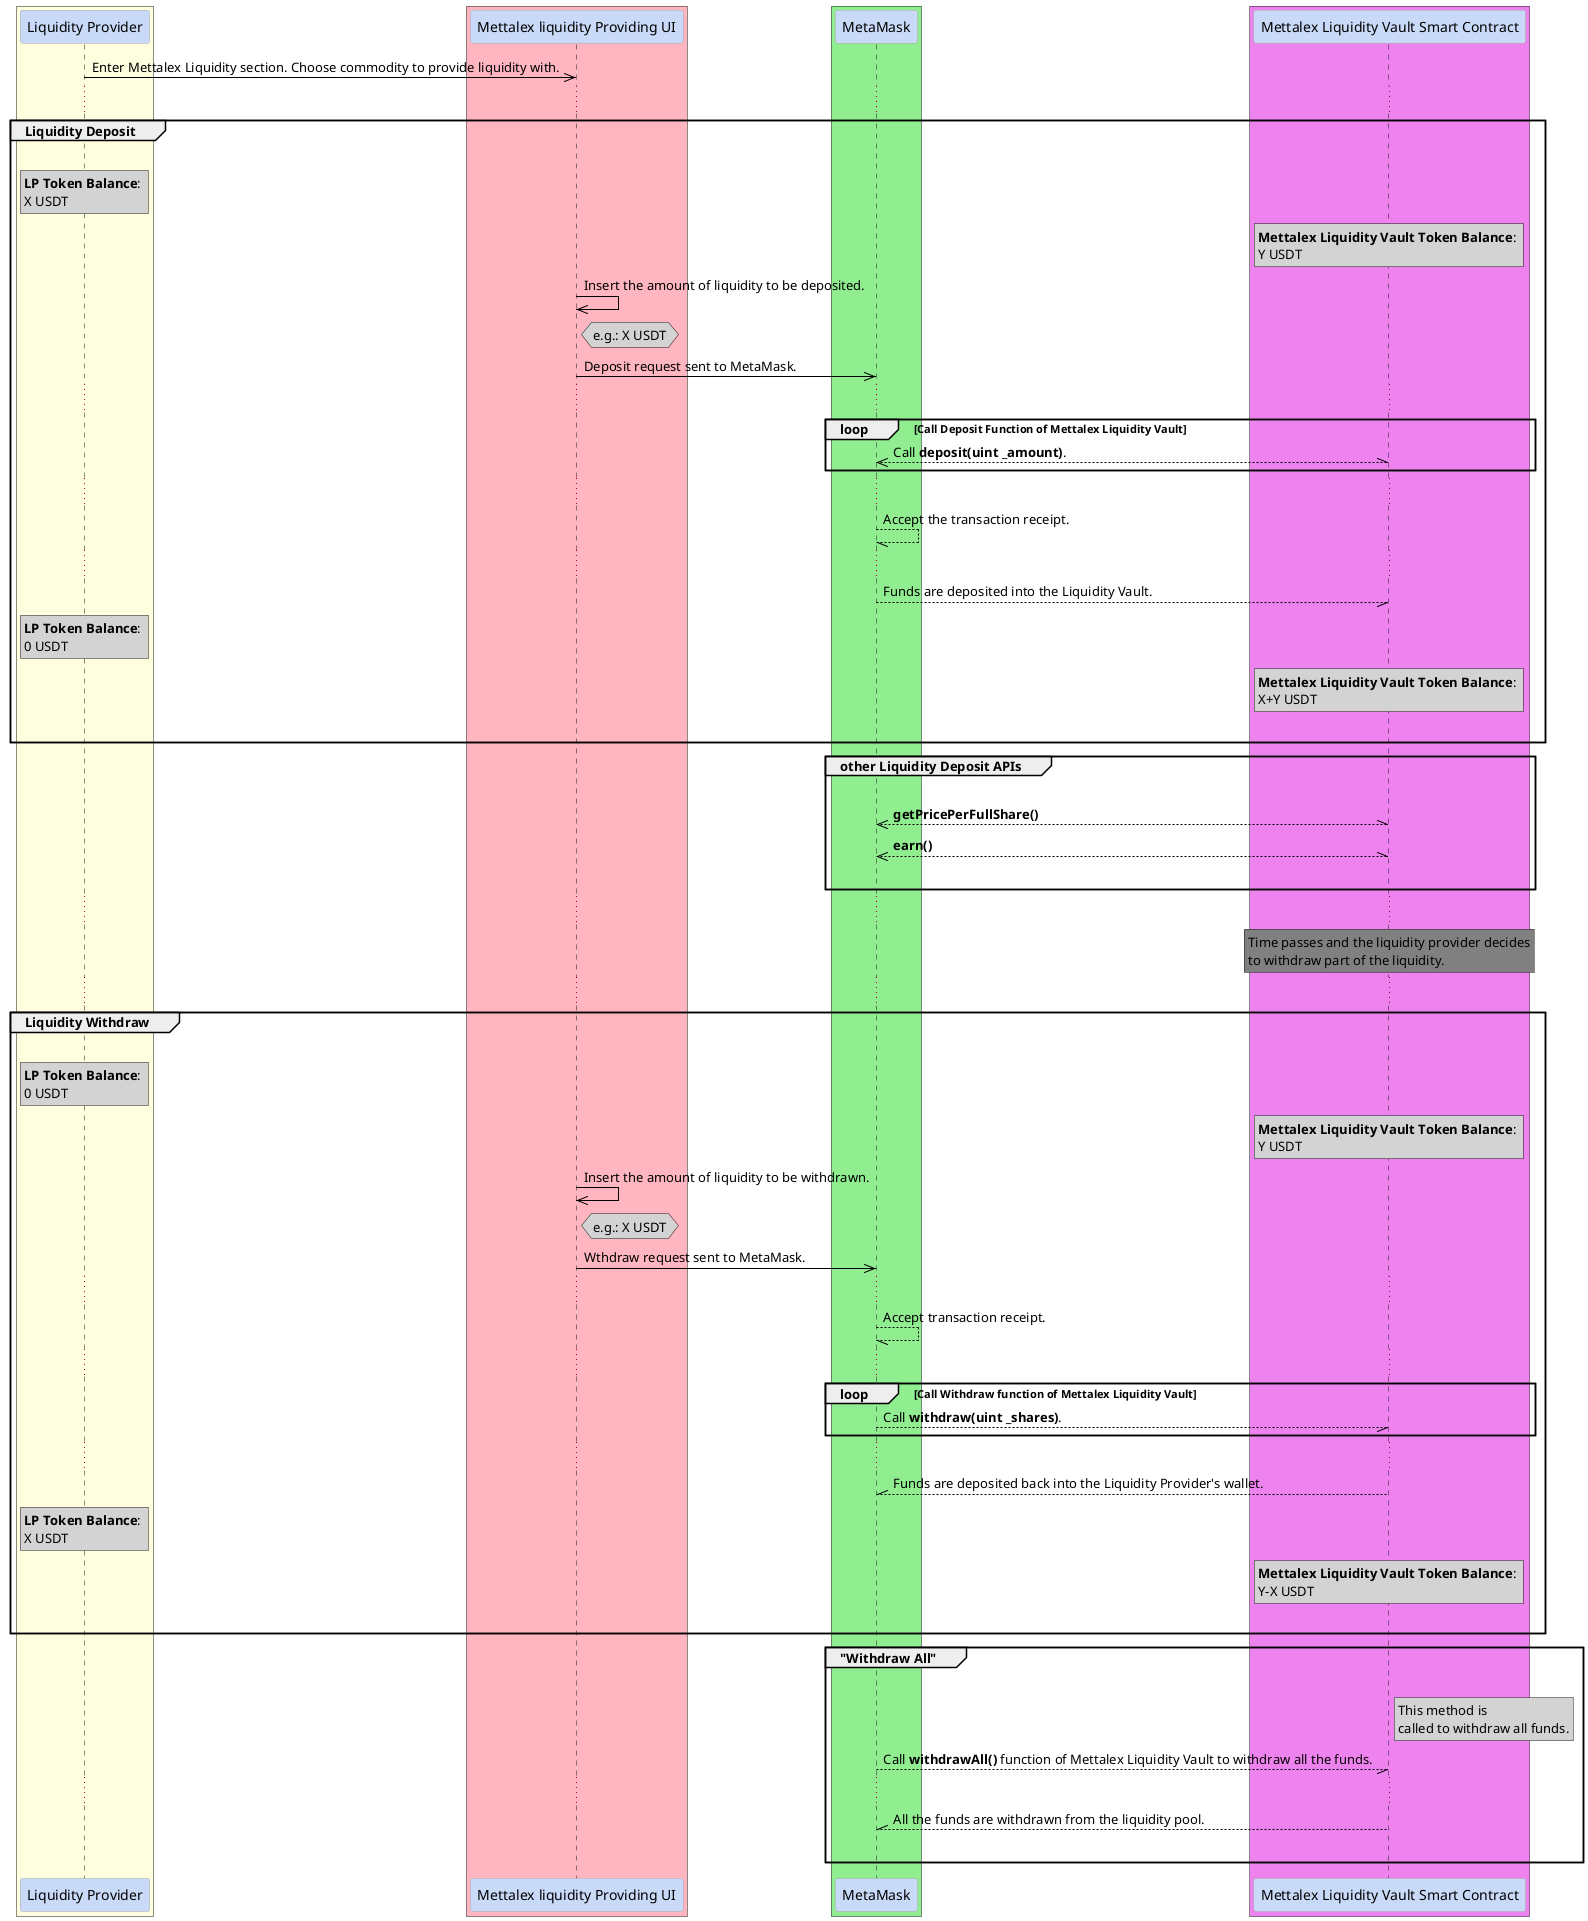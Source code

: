 @startuml
skinparam {
ParticipantBorderColor DarkGray
ParticipantBackgroundColor #c9daf8
ArrowColor Black
}

box #lightyellow
participant "Liquidity Provider" as LP

end box

box #lightpink
participant "Mettalex liquidity Providing UI" as LPUI

end box

box #lightgreen
participant "MetaMask" as MM

end box

box #violet
participant "Mettalex Liquidity Vault Smart Contract" as LVSC

end box

LP ->> LPUI: Enter Mettalex Liquidity section. Choose commodity to provide liquidity with.
...
group Liquidity Deposit
|||
rnote over LP #lightgrey: **LP Token Balance**: \nX USDT
rnote over LVSC #lightgrey: **Mettalex Liquidity Vault Token Balance**: \nY USDT
LPUI ->> LPUI: Insert the amount of liquidity to be deposited.
hnote right of LPUI #lightgrey: e.g.: X USDT


LPUI ->> MM: Deposit request sent to MetaMask.
...
loop Call Deposit Function of Mettalex Liquidity Vault
MM //--\\ LVSC: Call **deposit(uint _amount)**.

end
...

MM --// MM: Accept the transaction receipt.
...
MM --// LVSC:  Funds are deposited into the Liquidity Vault.
rnote over LP #lightgrey: **LP Token Balance**: \n0 USDT
rnote over LVSC #lightgrey: **Mettalex Liquidity Vault Token Balance**: \nX+Y USDT
|||
end
group other Liquidity Deposit APIs
|||
MM //--\\ LVSC: **getPricePerFullShare()**

MM //--\\ LVSC: **earn()**
|||
end
...
rnote over LVSC #grey: Time passes and the liquidity provider decides\nto withdraw part of the liquidity.
...
group Liquidity Withdraw
|||
rnote over LP #lightgrey: **LP Token Balance**: \n0 USDT
rnote over LVSC #lightgrey: **Mettalex Liquidity Vault Token Balance**: \nY USDT

LPUI ->> LPUI: Insert the amount of liquidity to be withdrawn.
hnote right of LPUI #lightgrey: e.g.: X USDT

LPUI ->> MM: Wthdraw request sent to MetaMask.
...
MM --// MM: Accept transaction receipt.
...
loop Call Withdraw function of Mettalex Liquidity Vault
MM --// LVSC: Call **withdraw(uint _shares)**.
end
...
LVSC --\\ MM: Funds are deposited back into the Liquidity Provider's wallet.

rnote over LP #lightgrey: **LP Token Balance**: \nX USDT
rnote over LVSC #lightgrey: **Mettalex Liquidity Vault Token Balance**: \nY-X USDT
|||
end

group "Withdraw All"
|||
rnote right of LVSC #lightgrey: This method is\ncalled to withdraw all funds.
MM --// LVSC: Call **withdrawAll()** function of Mettalex Liquidity Vault to withdraw all the funds.
...
LVSC --\\ MM: All the funds are withdrawn from the liquidity pool.
|||
end group






@enduml